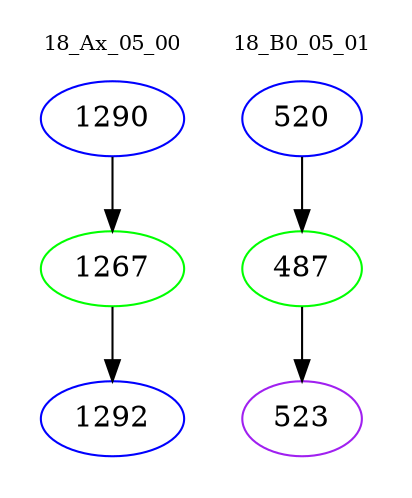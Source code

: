 digraph{
subgraph cluster_0 {
color = white
label = "18_Ax_05_00";
fontsize=10;
T0_1290 [label="1290", color="blue"]
T0_1290 -> T0_1267 [color="black"]
T0_1267 [label="1267", color="green"]
T0_1267 -> T0_1292 [color="black"]
T0_1292 [label="1292", color="blue"]
}
subgraph cluster_1 {
color = white
label = "18_B0_05_01";
fontsize=10;
T1_520 [label="520", color="blue"]
T1_520 -> T1_487 [color="black"]
T1_487 [label="487", color="green"]
T1_487 -> T1_523 [color="black"]
T1_523 [label="523", color="purple"]
}
}
